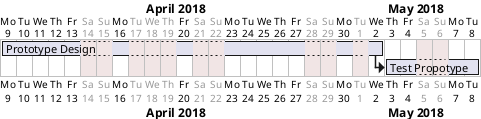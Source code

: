 @startgantt
Project starts at 2018/04/09

saturday are closed
sunday are closed

2018/05/01 is closed
2018/04/17 to 2018/04/19 are closed

[Prototype Design] lasts 14 days
[Test Propotype] lasts 4 day and starts at [Prototype Design]'s end

@endgantt